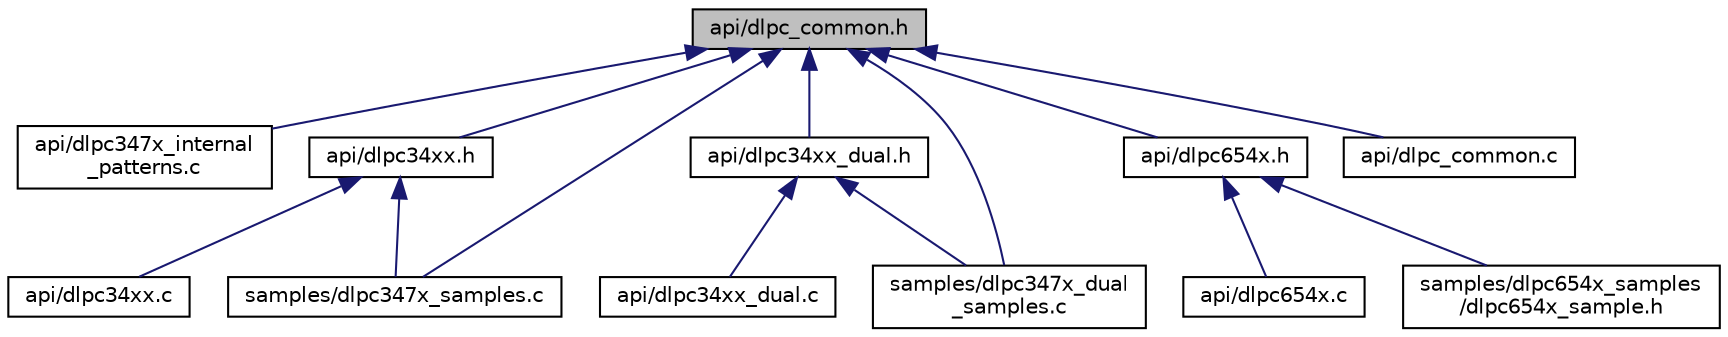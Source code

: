 digraph "api/dlpc_common.h"
{
 // INTERACTIVE_SVG=YES
  edge [fontname="Helvetica",fontsize="10",labelfontname="Helvetica",labelfontsize="10"];
  node [fontname="Helvetica",fontsize="10",shape=record];
  Node1 [label="api/dlpc_common.h",height=0.2,width=0.4,color="black", fillcolor="grey75", style="filled", fontcolor="black"];
  Node1 -> Node2 [dir="back",color="midnightblue",fontsize="10",style="solid",fontname="Helvetica"];
  Node2 [label="api/dlpc347x_internal\l_patterns.c",height=0.2,width=0.4,color="black", fillcolor="white", style="filled",URL="$dlpc347x__internal__patterns_8c.html",tooltip="Implements the APIs for creating internal pattern data for the 347x controllers (DLP2010, DLP3010, and DLP4710). "];
  Node1 -> Node3 [dir="back",color="midnightblue",fontsize="10",style="solid",fontname="Helvetica"];
  Node3 [label="api/dlpc34xx.h",height=0.2,width=0.4,color="black", fillcolor="white", style="filled",URL="$dlpc34xx_8h.html",tooltip="DLPC347x Commands. "];
  Node3 -> Node4 [dir="back",color="midnightblue",fontsize="10",style="solid",fontname="Helvetica"];
  Node4 [label="api/dlpc34xx.c",height=0.2,width=0.4,color="black", fillcolor="white", style="filled",URL="$dlpc34xx_8c.html",tooltip="DLPC347x Commands. "];
  Node3 -> Node5 [dir="back",color="midnightblue",fontsize="10",style="solid",fontname="Helvetica"];
  Node5 [label="samples/dlpc347x_samples.c",height=0.2,width=0.4,color="black", fillcolor="white", style="filled",URL="$dlpc347x__samples_8c.html",tooltip="Sample code for generating internal pattern data and communicating with the DLP2010-LC and DLP3010-LC..."];
  Node1 -> Node6 [dir="back",color="midnightblue",fontsize="10",style="solid",fontname="Helvetica"];
  Node6 [label="api/dlpc34xx_dual.h",height=0.2,width=0.4,color="black", fillcolor="white", style="filled",URL="$dlpc34xx__dual_8h.html",tooltip="DLPC347x Dual Commands. "];
  Node6 -> Node7 [dir="back",color="midnightblue",fontsize="10",style="solid",fontname="Helvetica"];
  Node7 [label="api/dlpc34xx_dual.c",height=0.2,width=0.4,color="black", fillcolor="white", style="filled",URL="$dlpc34xx__dual_8c.html",tooltip="DLPC347x Dual Commands. "];
  Node6 -> Node8 [dir="back",color="midnightblue",fontsize="10",style="solid",fontname="Helvetica"];
  Node8 [label="samples/dlpc347x_dual\l_samples.c",height=0.2,width=0.4,color="black", fillcolor="white", style="filled",URL="$dlpc347x__dual__samples_8c.html",tooltip="Sample code for generating internal pattern data and communicating with the DLPC4710-LC EVMs..."];
  Node1 -> Node9 [dir="back",color="midnightblue",fontsize="10",style="solid",fontname="Helvetica"];
  Node9 [label="api/dlpc654x.h",height=0.2,width=0.4,color="black", fillcolor="white", style="filled",URL="$dlpc654x_8h.html",tooltip="Bootloader commands, Projector Control, Formatter Only Commands. "];
  Node9 -> Node10 [dir="back",color="midnightblue",fontsize="10",style="solid",fontname="Helvetica"];
  Node10 [label="api/dlpc654x.c",height=0.2,width=0.4,color="black", fillcolor="white", style="filled",URL="$dlpc654x_8c.html",tooltip="Bootloader commands, Projector Control, Formatter Only Commands. "];
  Node9 -> Node11 [dir="back",color="midnightblue",fontsize="10",style="solid",fontname="Helvetica"];
  Node11 [label="samples/dlpc654x_samples\l/dlpc654x_sample.h",height=0.2,width=0.4,color="black", fillcolor="white", style="filled",URL="$dlpc654x__sample_8h_source.html"];
  Node1 -> Node12 [dir="back",color="midnightblue",fontsize="10",style="solid",fontname="Helvetica"];
  Node12 [label="api/dlpc_common.c",height=0.2,width=0.4,color="black", fillcolor="white", style="filled",URL="$dlpc__common_8c.html",tooltip="Structs and functions to initialize the Command Library. "];
  Node1 -> Node8 [dir="back",color="midnightblue",fontsize="10",style="solid",fontname="Helvetica"];
  Node1 -> Node5 [dir="back",color="midnightblue",fontsize="10",style="solid",fontname="Helvetica"];
}
